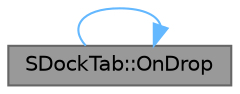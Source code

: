 digraph "SDockTab::OnDrop"
{
 // INTERACTIVE_SVG=YES
 // LATEX_PDF_SIZE
  bgcolor="transparent";
  edge [fontname=Helvetica,fontsize=10,labelfontname=Helvetica,labelfontsize=10];
  node [fontname=Helvetica,fontsize=10,shape=box,height=0.2,width=0.4];
  rankdir="RL";
  Node1 [id="Node000001",label="SDockTab::OnDrop",height=0.2,width=0.4,color="gray40", fillcolor="grey60", style="filled", fontcolor="black",tooltip="Called when the user is dropping something onto a widget; terminates drag and drop."];
  Node1 -> Node1 [id="edge1_Node000001_Node000001",dir="back",color="steelblue1",style="solid",tooltip=" "];
}
